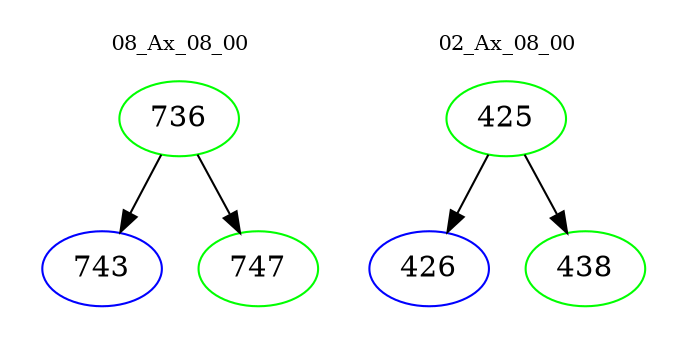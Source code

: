 digraph{
subgraph cluster_0 {
color = white
label = "08_Ax_08_00";
fontsize=10;
T0_736 [label="736", color="green"]
T0_736 -> T0_743 [color="black"]
T0_743 [label="743", color="blue"]
T0_736 -> T0_747 [color="black"]
T0_747 [label="747", color="green"]
}
subgraph cluster_1 {
color = white
label = "02_Ax_08_00";
fontsize=10;
T1_425 [label="425", color="green"]
T1_425 -> T1_426 [color="black"]
T1_426 [label="426", color="blue"]
T1_425 -> T1_438 [color="black"]
T1_438 [label="438", color="green"]
}
}
